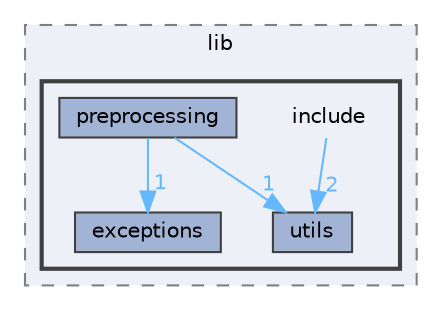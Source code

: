 digraph "search_engine_cpp/lib/include"
{
 // LATEX_PDF_SIZE
  bgcolor="transparent";
  edge [fontname=Helvetica,fontsize=10,labelfontname=Helvetica,labelfontsize=10];
  node [fontname=Helvetica,fontsize=10,shape=box,height=0.2,width=0.4];
  compound=true
  subgraph clusterdir_25511d843faa0c1e21bb03403209d707 {
    graph [ bgcolor="#edf0f7", pencolor="grey50", label="lib", fontname=Helvetica,fontsize=10 style="filled,dashed", URL="dir_25511d843faa0c1e21bb03403209d707.html",tooltip=""]
  subgraph clusterdir_473c6631354291f83f444b86390eb28c {
    graph [ bgcolor="#edf0f7", pencolor="grey25", label="", fontname=Helvetica,fontsize=10 style="filled,bold", URL="dir_473c6631354291f83f444b86390eb28c.html",tooltip=""]
    dir_473c6631354291f83f444b86390eb28c [shape=plaintext, label="include"];
  dir_e9fd3cdc21ec90b39f0fa6148fc431e9 [label="exceptions", fillcolor="#a2b4d6", color="grey25", style="filled", URL="dir_e9fd3cdc21ec90b39f0fa6148fc431e9.html",tooltip=""];
  dir_0c4d842b0cb6c0a8c32275a8a56e36a0 [label="preprocessing", fillcolor="#a2b4d6", color="grey25", style="filled", URL="dir_0c4d842b0cb6c0a8c32275a8a56e36a0.html",tooltip=""];
  dir_6e18372d6bdab21a3c0189a0a7ee09a9 [label="utils", fillcolor="#a2b4d6", color="grey25", style="filled", URL="dir_6e18372d6bdab21a3c0189a0a7ee09a9.html",tooltip=""];
  }
  }
  dir_473c6631354291f83f444b86390eb28c->dir_6e18372d6bdab21a3c0189a0a7ee09a9 [headlabel="2", labeldistance=1.5 headhref="dir_000005_000013.html" href="dir_000005_000013.html" color="steelblue1" fontcolor="steelblue1"];
  dir_0c4d842b0cb6c0a8c32275a8a56e36a0->dir_6e18372d6bdab21a3c0189a0a7ee09a9 [headlabel="1", labeldistance=1.5 headhref="dir_000009_000013.html" href="dir_000009_000013.html" color="steelblue1" fontcolor="steelblue1"];
  dir_0c4d842b0cb6c0a8c32275a8a56e36a0->dir_e9fd3cdc21ec90b39f0fa6148fc431e9 [headlabel="1", labeldistance=1.5 headhref="dir_000009_000002.html" href="dir_000009_000002.html" color="steelblue1" fontcolor="steelblue1"];
}
